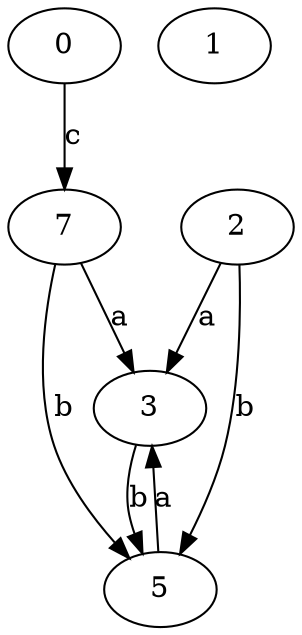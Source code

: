 strict digraph  {
3;
0;
5;
1;
7;
2;
3 -> 5  [label=b];
0 -> 7  [label=c];
5 -> 3  [label=a];
7 -> 3  [label=a];
7 -> 5  [label=b];
2 -> 3  [label=a];
2 -> 5  [label=b];
}
